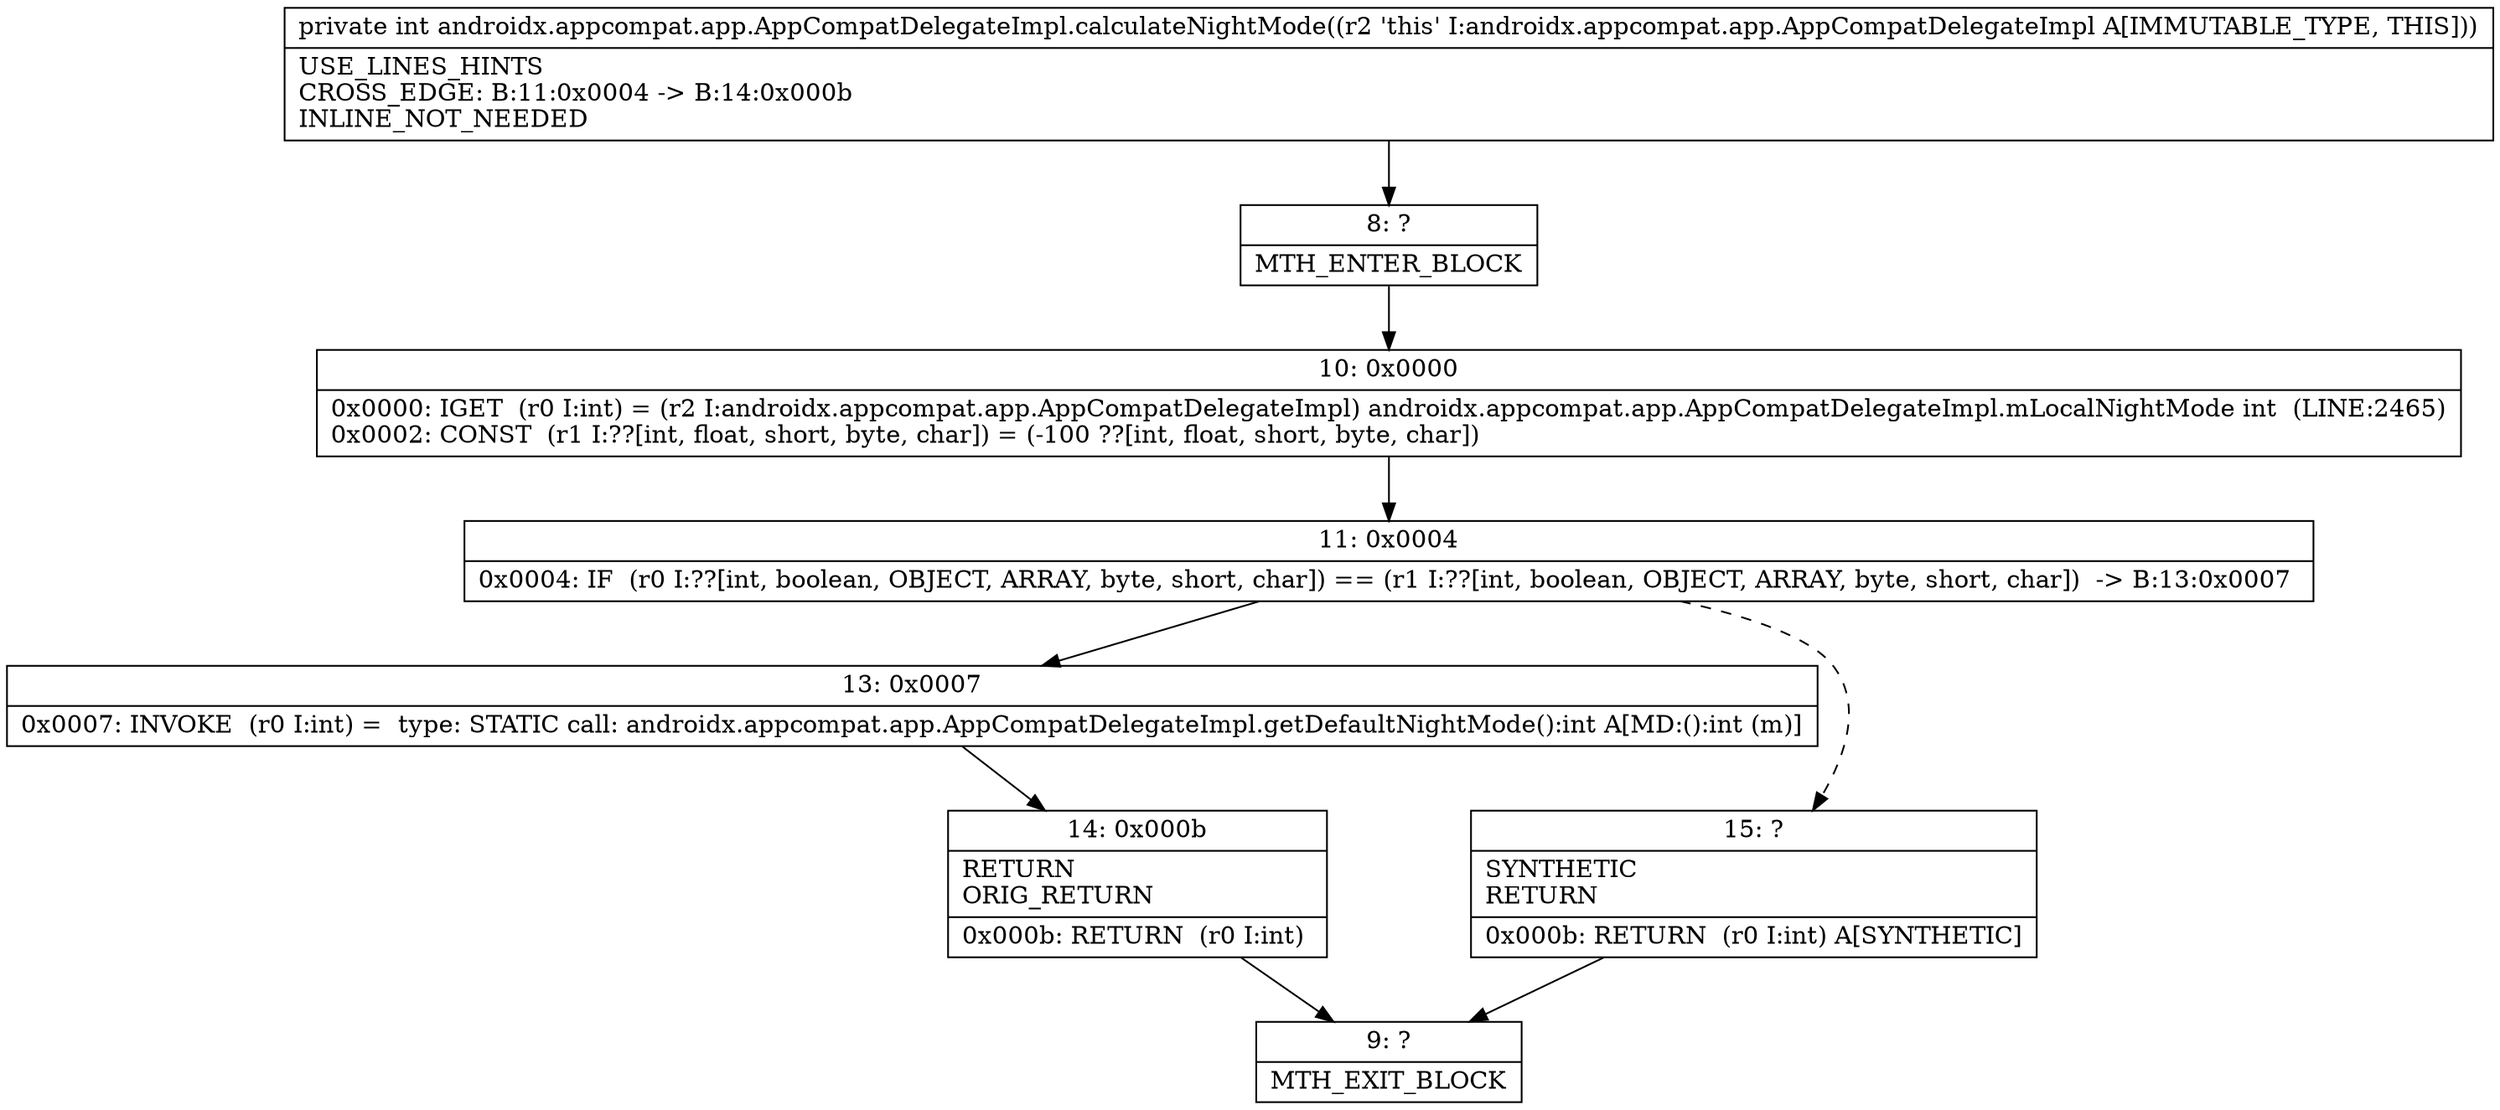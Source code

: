 digraph "CFG forandroidx.appcompat.app.AppCompatDelegateImpl.calculateNightMode()I" {
Node_8 [shape=record,label="{8\:\ ?|MTH_ENTER_BLOCK\l}"];
Node_10 [shape=record,label="{10\:\ 0x0000|0x0000: IGET  (r0 I:int) = (r2 I:androidx.appcompat.app.AppCompatDelegateImpl) androidx.appcompat.app.AppCompatDelegateImpl.mLocalNightMode int  (LINE:2465)\l0x0002: CONST  (r1 I:??[int, float, short, byte, char]) = (\-100 ??[int, float, short, byte, char]) \l}"];
Node_11 [shape=record,label="{11\:\ 0x0004|0x0004: IF  (r0 I:??[int, boolean, OBJECT, ARRAY, byte, short, char]) == (r1 I:??[int, boolean, OBJECT, ARRAY, byte, short, char])  \-\> B:13:0x0007 \l}"];
Node_13 [shape=record,label="{13\:\ 0x0007|0x0007: INVOKE  (r0 I:int) =  type: STATIC call: androidx.appcompat.app.AppCompatDelegateImpl.getDefaultNightMode():int A[MD:():int (m)]\l}"];
Node_14 [shape=record,label="{14\:\ 0x000b|RETURN\lORIG_RETURN\l|0x000b: RETURN  (r0 I:int) \l}"];
Node_9 [shape=record,label="{9\:\ ?|MTH_EXIT_BLOCK\l}"];
Node_15 [shape=record,label="{15\:\ ?|SYNTHETIC\lRETURN\l|0x000b: RETURN  (r0 I:int) A[SYNTHETIC]\l}"];
MethodNode[shape=record,label="{private int androidx.appcompat.app.AppCompatDelegateImpl.calculateNightMode((r2 'this' I:androidx.appcompat.app.AppCompatDelegateImpl A[IMMUTABLE_TYPE, THIS]))  | USE_LINES_HINTS\lCROSS_EDGE: B:11:0x0004 \-\> B:14:0x000b\lINLINE_NOT_NEEDED\l}"];
MethodNode -> Node_8;Node_8 -> Node_10;
Node_10 -> Node_11;
Node_11 -> Node_13;
Node_11 -> Node_15[style=dashed];
Node_13 -> Node_14;
Node_14 -> Node_9;
Node_15 -> Node_9;
}

